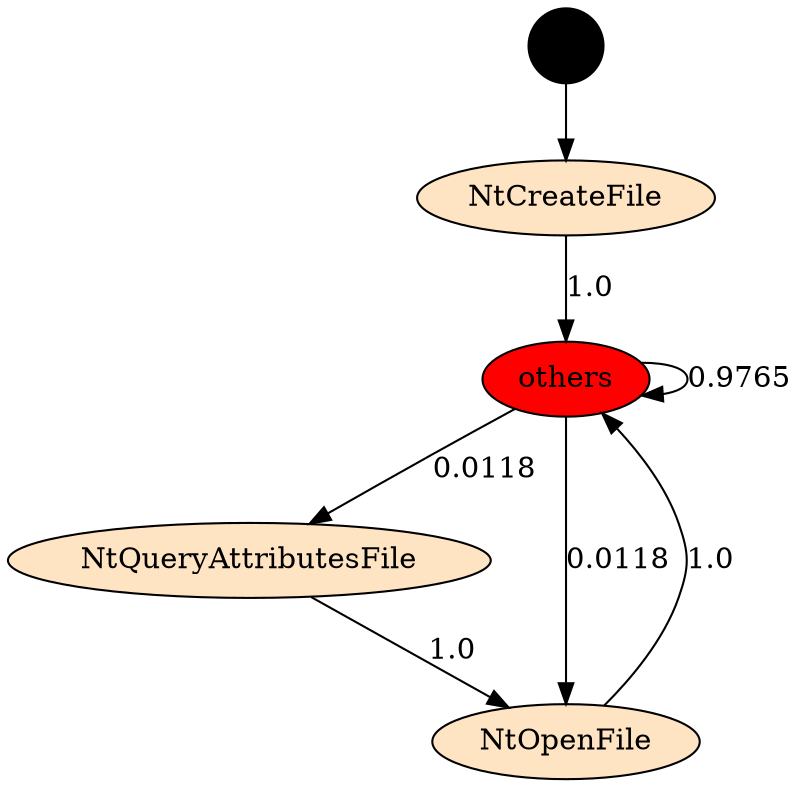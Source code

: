 digraph "./API_PER_CATEGORY/CreateFile.exe_392_Files and I_O (Local file system)_API_per_Category_Transition_Matrix" {
	NtCreateFile [label=NtCreateFile fillcolor=bisque style=filled]
	others [label=others fillcolor=red style=filled]
	NtCreateFile -> others [label=1.0]
	Start [label="" fillcolor=black fontcolor=white shape=circle style=filled]
	Start -> NtCreateFile
	others [label=others fillcolor=red style=filled]
	others [label=others fillcolor=red style=filled]
	others -> others [label=0.9765]
	others [label=others fillcolor=red style=filled]
	NtQueryAttributesFile [label=NtQueryAttributesFile fillcolor=bisque style=filled]
	others -> NtQueryAttributesFile [label=0.0118]
	others [label=others fillcolor=red style=filled]
	NtOpenFile [label=NtOpenFile fillcolor=bisque style=filled]
	others -> NtOpenFile [label=0.0118]
	NtQueryAttributesFile [label=NtQueryAttributesFile fillcolor=bisque style=filled]
	NtOpenFile [label=NtOpenFile fillcolor=bisque style=filled]
	NtQueryAttributesFile -> NtOpenFile [label=1.0]
	NtOpenFile [label=NtOpenFile fillcolor=bisque style=filled]
	others [label=others fillcolor=red style=filled]
	NtOpenFile -> others [label=1.0]
}
